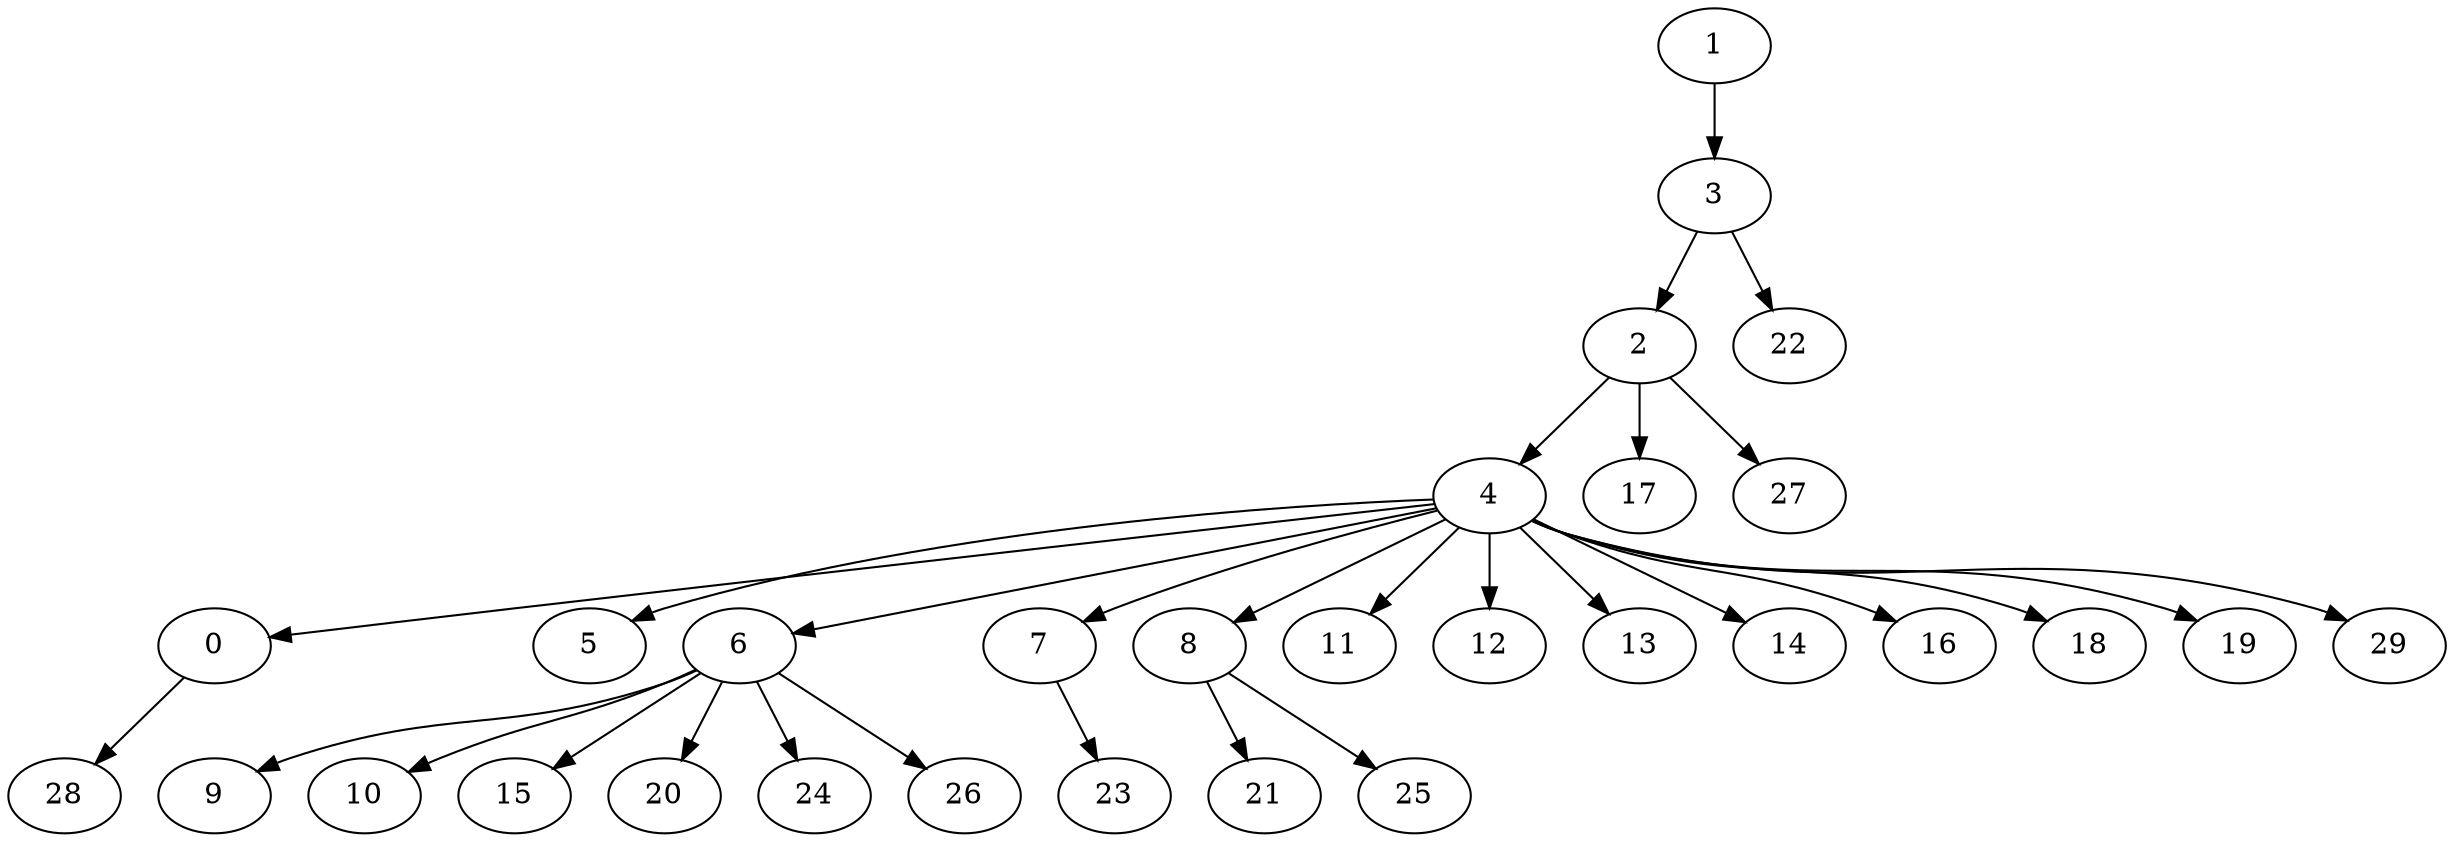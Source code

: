 digraph {
  1 -> 3;
  3 -> 2;
  3 -> 22;
  2 -> 4;
  2 -> 17;
  2 -> 27;
  4 -> 0;
  4 -> 5;
  4 -> 6;
  4 -> 7;
  4 -> 8;
  4 -> 11;
  4 -> 12;
  4 -> 13;
  4 -> 14;
  4 -> 16;
  4 -> 18;
  4 -> 19;
  4 -> 29;
  0 -> 28;
  6 -> 9;
  6 -> 10;
  6 -> 15;
  6 -> 20;
  6 -> 24;
  6 -> 26;
  7 -> 23;
  8 -> 21;
  8 -> 25;
}